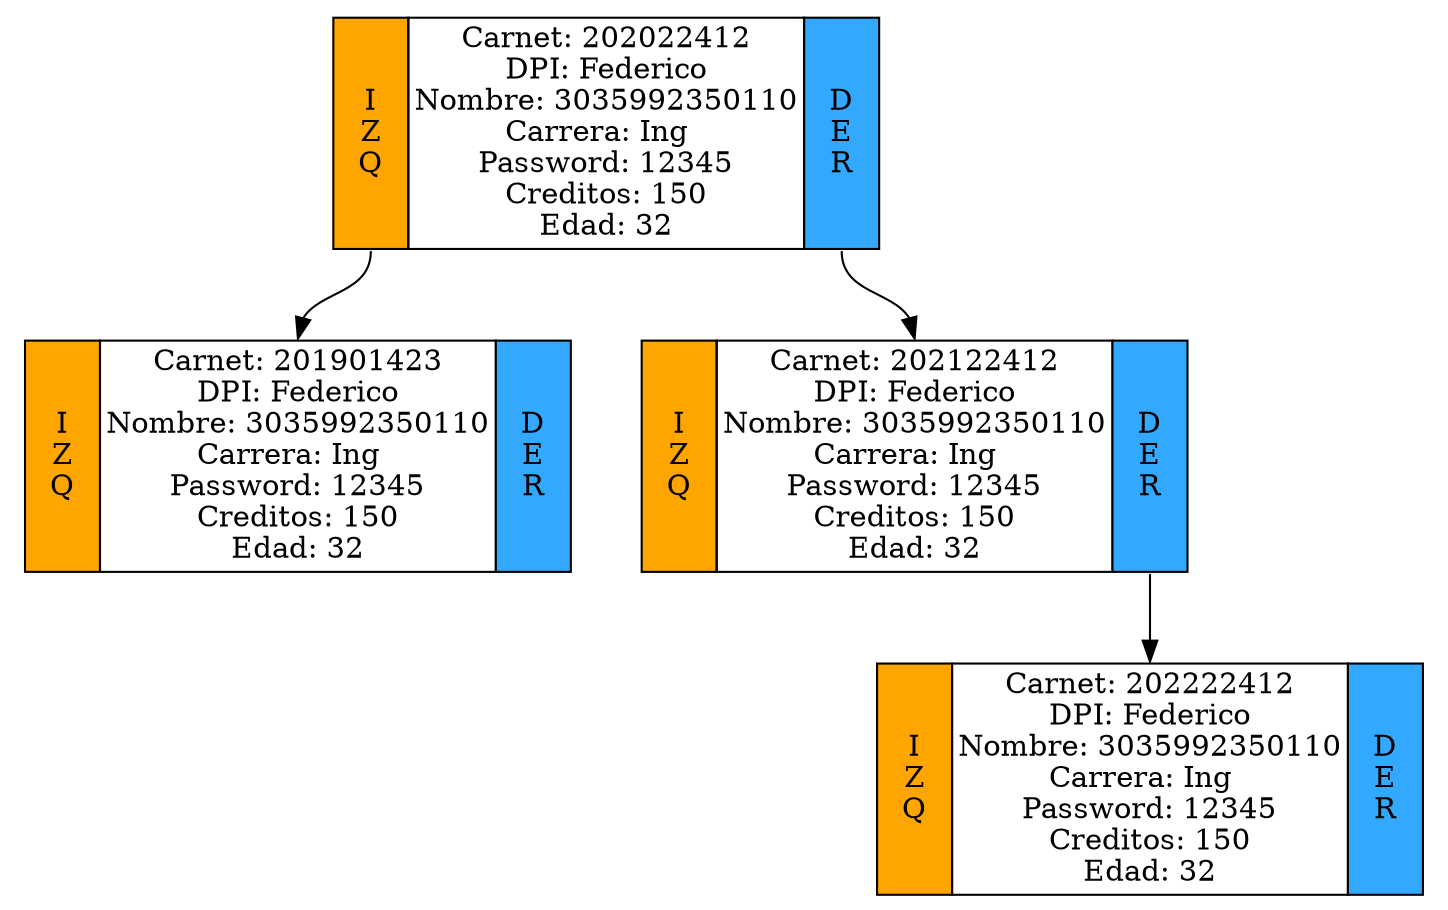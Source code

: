 digraph avl {
node[shape=plaintext];
rankdir=TR;

n202022412[label= <<TABLE BORDER="0" CELLBORDER="1" CELLSPACING="0">
	<TR><TD BGCOLOR="orange" PORT="C0">  I  <br/>  Z  <br/>  Q  </TD>
	<TD PORT="value">Carnet: 202022412<br/>DPI: Federico<br/>Nombre: 3035992350110<br/>Carrera: Ing  <br/>Password: 12345<br/>Creditos: 150<br/>Edad: 32</TD>
	<TD BGCOLOR="#33A8FF" PORT="C1">  D  <br/>  E  <br/>  R  </TD></TR>
</TABLE>>];

n201901423[label= <<TABLE BORDER="0" CELLBORDER="1" CELLSPACING="0">
	<TR><TD BGCOLOR="orange" PORT="C0">  I  <br/>  Z  <br/>  Q  </TD>
	<TD PORT="value">Carnet: 201901423<br/>DPI: Federico<br/>Nombre: 3035992350110<br/>Carrera: Ing  <br/>Password: 12345<br/>Creditos: 150<br/>Edad: 32</TD>
	<TD BGCOLOR="#33A8FF" PORT="C1">  D  <br/>  E  <br/>  R  </TD></TR>
</TABLE>>];

n202122412[label= <<TABLE BORDER="0" CELLBORDER="1" CELLSPACING="0">
	<TR><TD BGCOLOR="orange" PORT="C0">  I  <br/>  Z  <br/>  Q  </TD>
	<TD PORT="value">Carnet: 202122412<br/>DPI: Federico<br/>Nombre: 3035992350110<br/>Carrera: Ing  <br/>Password: 12345<br/>Creditos: 150<br/>Edad: 32</TD>
	<TD BGCOLOR="#33A8FF" PORT="C1">  D  <br/>  E  <br/>  R  </TD></TR>
</TABLE>>];

n202222412[label= <<TABLE BORDER="0" CELLBORDER="1" CELLSPACING="0">
	<TR><TD BGCOLOR="orange" PORT="C0">  I  <br/>  Z  <br/>  Q  </TD>
	<TD PORT="value">Carnet: 202222412<br/>DPI: Federico<br/>Nombre: 3035992350110<br/>Carrera: Ing  <br/>Password: 12345<br/>Creditos: 150<br/>Edad: 32</TD>
	<TD BGCOLOR="#33A8FF" PORT="C1">  D  <br/>  E  <br/>  R  </TD></TR>
</TABLE>>];

n202022412:C0 -> n201901423:value
n202022412:C1 -> n202122412:value
n202122412:C1 -> n202222412:value
}